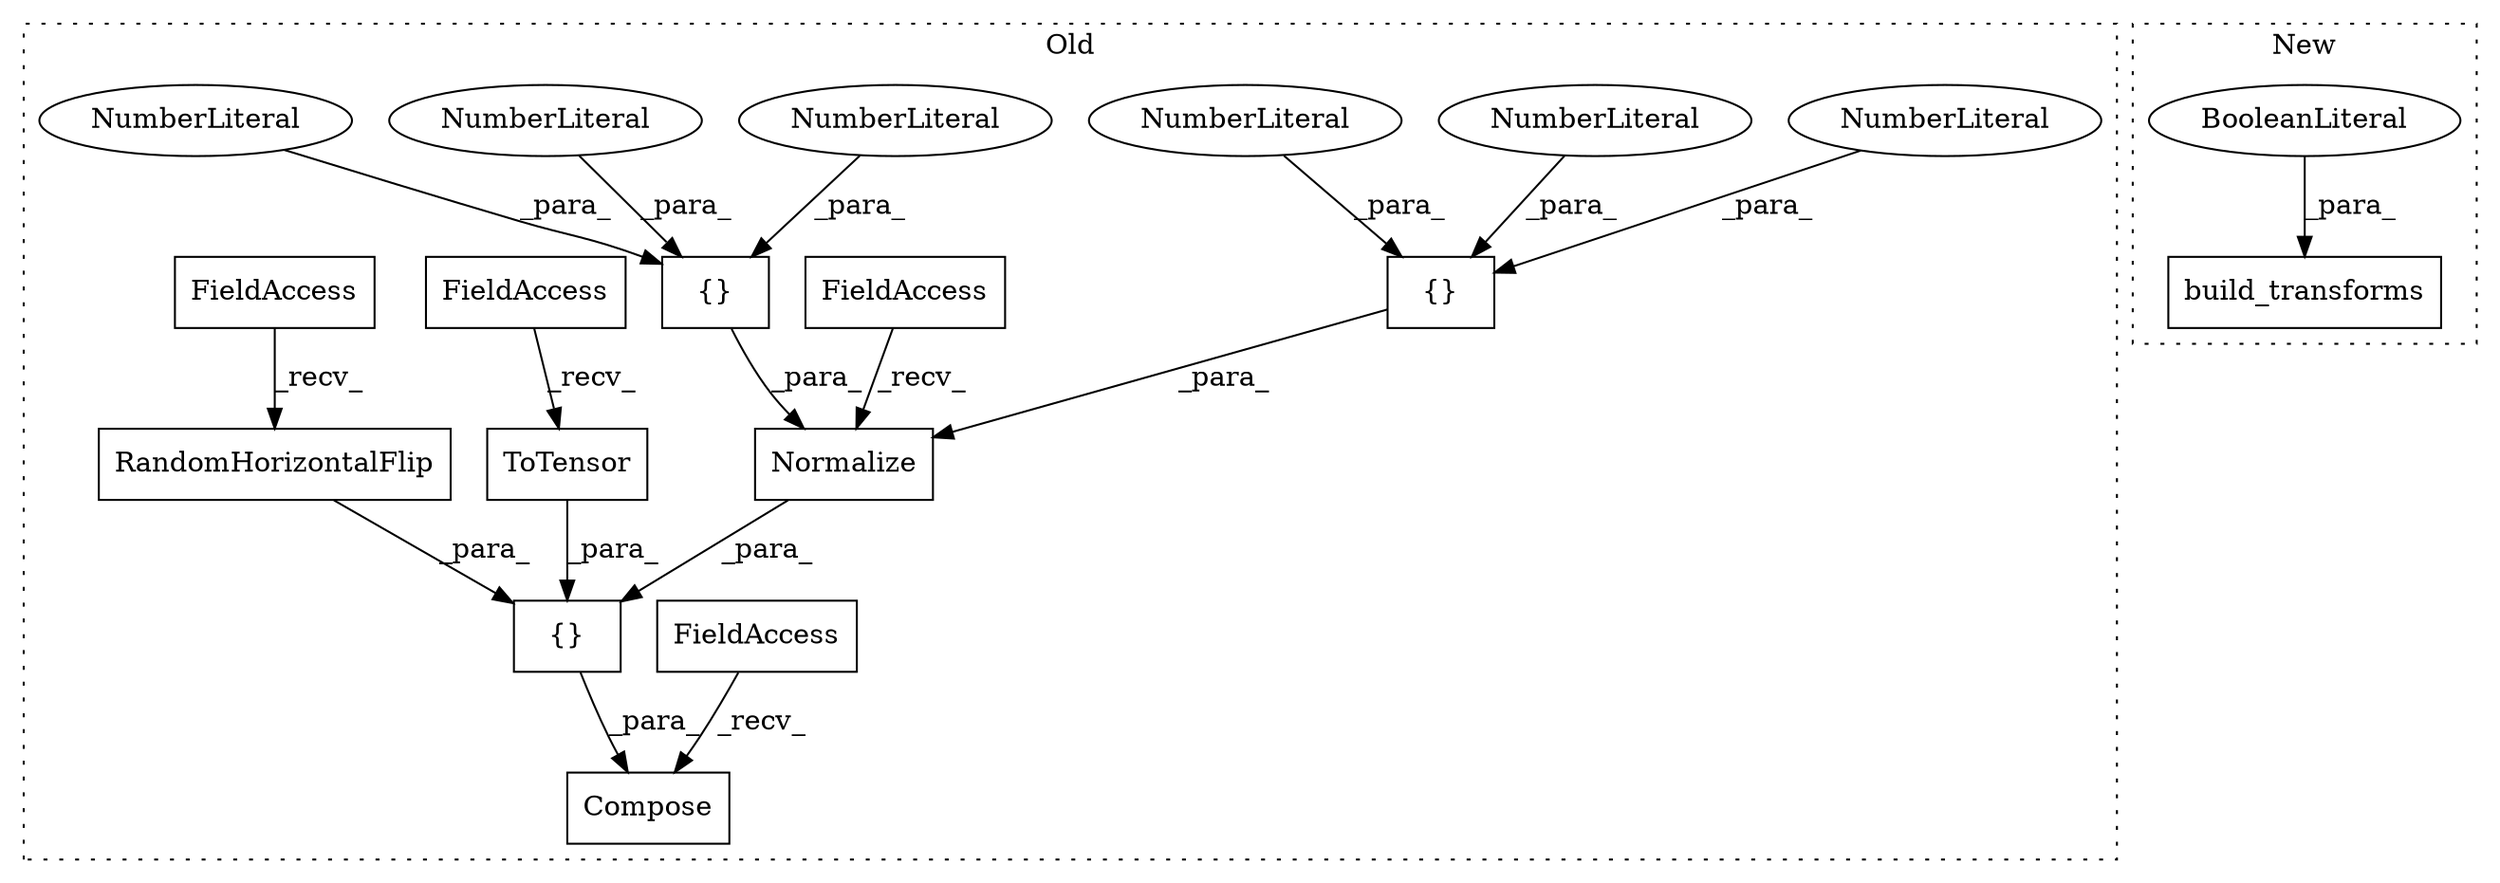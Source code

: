 digraph G {
subgraph cluster0 {
1 [label="Compose" a="32" s="6387,6640" l="8,1" shape="box"];
3 [label="Normalize" a="32" s="6567,6638" l="10,1" shape="box"];
4 [label="{}" a="4" s="6404,6639" l="1,1" shape="box"];
5 [label="ToTensor" a="32" s="6535" l="10" shape="box"];
6 [label="{}" a="4" s="6619,6637" l="1,1" shape="box"];
7 [label="NumberLiteral" a="34" s="6626" l="5" shape="ellipse"];
8 [label="NumberLiteral" a="34" s="6620" l="5" shape="ellipse"];
9 [label="NumberLiteral" a="34" s="6632" l="5" shape="ellipse"];
10 [label="{}" a="4" s="6588,6606" l="1,1" shape="box"];
11 [label="NumberLiteral" a="34" s="6601" l="5" shape="ellipse"];
12 [label="NumberLiteral" a="34" s="6595" l="5" shape="ellipse"];
13 [label="NumberLiteral" a="34" s="6589" l="5" shape="ellipse"];
14 [label="FieldAccess" a="22" s="6514" l="9" shape="box"];
15 [label="FieldAccess" a="22" s="6366" l="9" shape="box"];
16 [label="FieldAccess" a="22" s="6546" l="9" shape="box"];
18 [label="RandomHorizontalFlip" a="32" s="6491" l="22" shape="box"];
19 [label="FieldAccess" a="22" s="6470" l="9" shape="box"];
label = "Old";
style="dotted";
}
subgraph cluster1 {
2 [label="build_transforms" a="32" s="6433,6478" l="17,1" shape="box"];
17 [label="BooleanLiteral" a="9" s="6473" l="5" shape="ellipse"];
label = "New";
style="dotted";
}
3 -> 4 [label="_para_"];
4 -> 1 [label="_para_"];
5 -> 4 [label="_para_"];
6 -> 3 [label="_para_"];
7 -> 6 [label="_para_"];
8 -> 6 [label="_para_"];
9 -> 6 [label="_para_"];
10 -> 3 [label="_para_"];
11 -> 10 [label="_para_"];
12 -> 10 [label="_para_"];
13 -> 10 [label="_para_"];
14 -> 5 [label="_recv_"];
15 -> 1 [label="_recv_"];
16 -> 3 [label="_recv_"];
17 -> 2 [label="_para_"];
18 -> 4 [label="_para_"];
19 -> 18 [label="_recv_"];
}